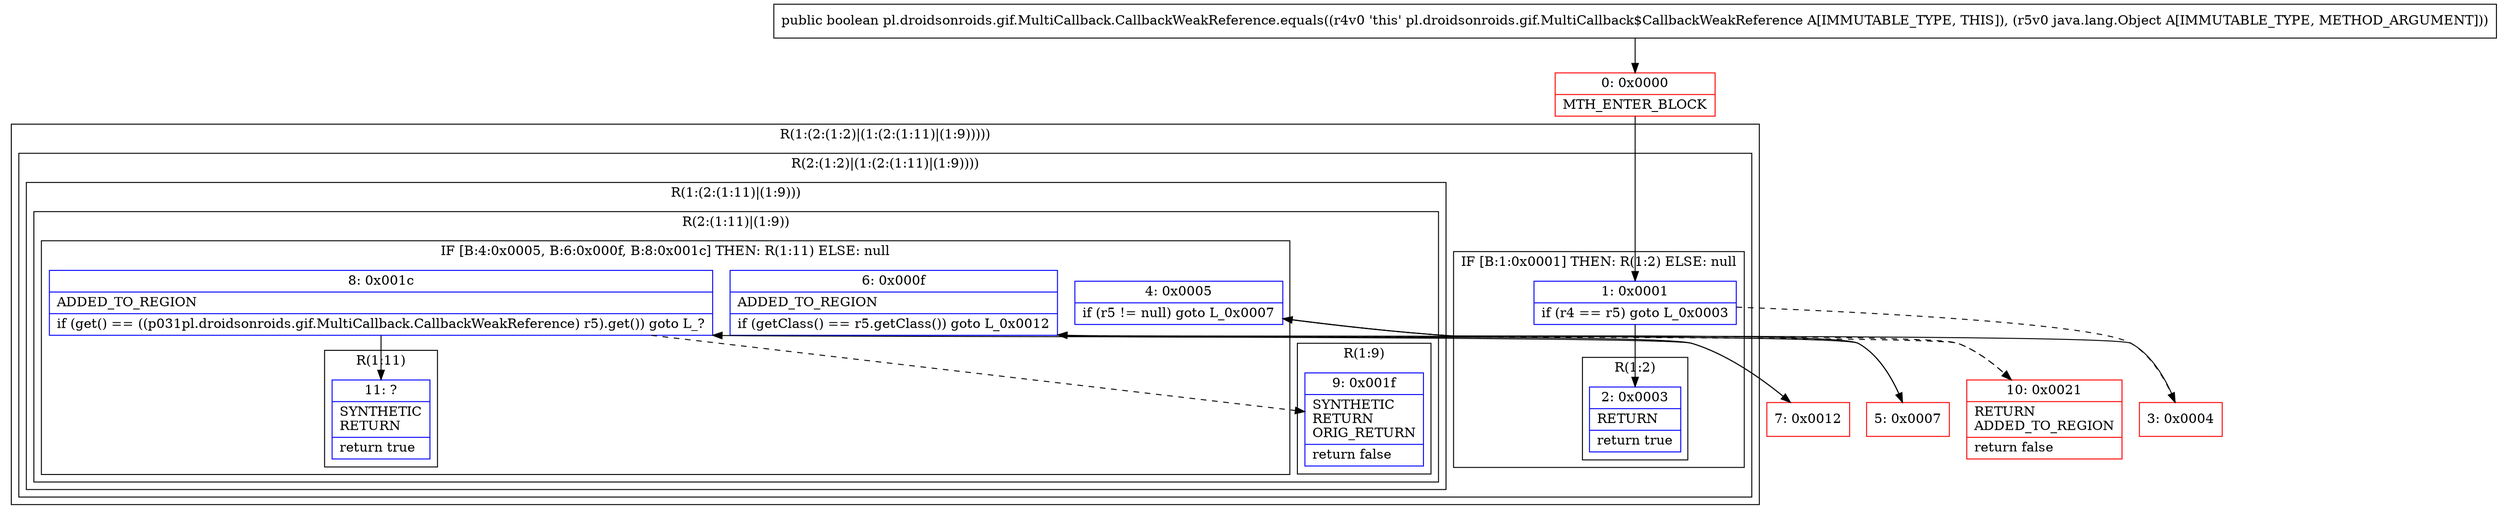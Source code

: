 digraph "CFG forpl.droidsonroids.gif.MultiCallback.CallbackWeakReference.equals(Ljava\/lang\/Object;)Z" {
subgraph cluster_Region_729894537 {
label = "R(1:(2:(1:2)|(1:(2:(1:11)|(1:9)))))";
node [shape=record,color=blue];
subgraph cluster_Region_427909872 {
label = "R(2:(1:2)|(1:(2:(1:11)|(1:9))))";
node [shape=record,color=blue];
subgraph cluster_IfRegion_1452804277 {
label = "IF [B:1:0x0001] THEN: R(1:2) ELSE: null";
node [shape=record,color=blue];
Node_1 [shape=record,label="{1\:\ 0x0001|if (r4 == r5) goto L_0x0003\l}"];
subgraph cluster_Region_1965809150 {
label = "R(1:2)";
node [shape=record,color=blue];
Node_2 [shape=record,label="{2\:\ 0x0003|RETURN\l|return true\l}"];
}
}
subgraph cluster_Region_1426006228 {
label = "R(1:(2:(1:11)|(1:9)))";
node [shape=record,color=blue];
subgraph cluster_Region_1190878809 {
label = "R(2:(1:11)|(1:9))";
node [shape=record,color=blue];
subgraph cluster_IfRegion_1345338259 {
label = "IF [B:4:0x0005, B:6:0x000f, B:8:0x001c] THEN: R(1:11) ELSE: null";
node [shape=record,color=blue];
Node_4 [shape=record,label="{4\:\ 0x0005|if (r5 != null) goto L_0x0007\l}"];
Node_6 [shape=record,label="{6\:\ 0x000f|ADDED_TO_REGION\l|if (getClass() == r5.getClass()) goto L_0x0012\l}"];
Node_8 [shape=record,label="{8\:\ 0x001c|ADDED_TO_REGION\l|if (get() == ((p031pl.droidsonroids.gif.MultiCallback.CallbackWeakReference) r5).get()) goto L_?\l}"];
subgraph cluster_Region_2078263366 {
label = "R(1:11)";
node [shape=record,color=blue];
Node_11 [shape=record,label="{11\:\ ?|SYNTHETIC\lRETURN\l|return true\l}"];
}
}
subgraph cluster_Region_1451994729 {
label = "R(1:9)";
node [shape=record,color=blue];
Node_9 [shape=record,label="{9\:\ 0x001f|SYNTHETIC\lRETURN\lORIG_RETURN\l|return false\l}"];
}
}
}
}
}
Node_0 [shape=record,color=red,label="{0\:\ 0x0000|MTH_ENTER_BLOCK\l}"];
Node_3 [shape=record,color=red,label="{3\:\ 0x0004}"];
Node_5 [shape=record,color=red,label="{5\:\ 0x0007}"];
Node_7 [shape=record,color=red,label="{7\:\ 0x0012}"];
Node_10 [shape=record,color=red,label="{10\:\ 0x0021|RETURN\lADDED_TO_REGION\l|return false\l}"];
MethodNode[shape=record,label="{public boolean pl.droidsonroids.gif.MultiCallback.CallbackWeakReference.equals((r4v0 'this' pl.droidsonroids.gif.MultiCallback$CallbackWeakReference A[IMMUTABLE_TYPE, THIS]), (r5v0 java.lang.Object A[IMMUTABLE_TYPE, METHOD_ARGUMENT])) }"];
MethodNode -> Node_0;
Node_1 -> Node_2;
Node_1 -> Node_3[style=dashed];
Node_4 -> Node_5;
Node_4 -> Node_10[style=dashed];
Node_6 -> Node_7;
Node_6 -> Node_10[style=dashed];
Node_8 -> Node_9[style=dashed];
Node_8 -> Node_11;
Node_0 -> Node_1;
Node_3 -> Node_4;
Node_5 -> Node_6;
Node_7 -> Node_8;
}

